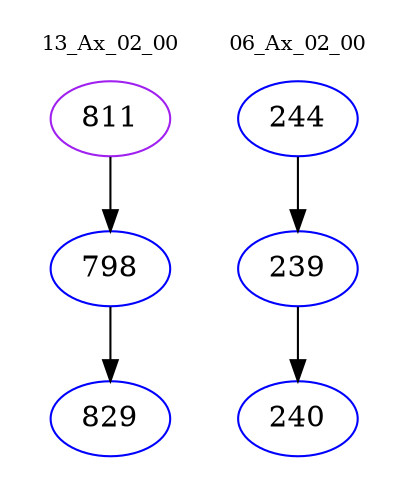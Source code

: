 digraph{
subgraph cluster_0 {
color = white
label = "13_Ax_02_00";
fontsize=10;
T0_811 [label="811", color="purple"]
T0_811 -> T0_798 [color="black"]
T0_798 [label="798", color="blue"]
T0_798 -> T0_829 [color="black"]
T0_829 [label="829", color="blue"]
}
subgraph cluster_1 {
color = white
label = "06_Ax_02_00";
fontsize=10;
T1_244 [label="244", color="blue"]
T1_244 -> T1_239 [color="black"]
T1_239 [label="239", color="blue"]
T1_239 -> T1_240 [color="black"]
T1_240 [label="240", color="blue"]
}
}

